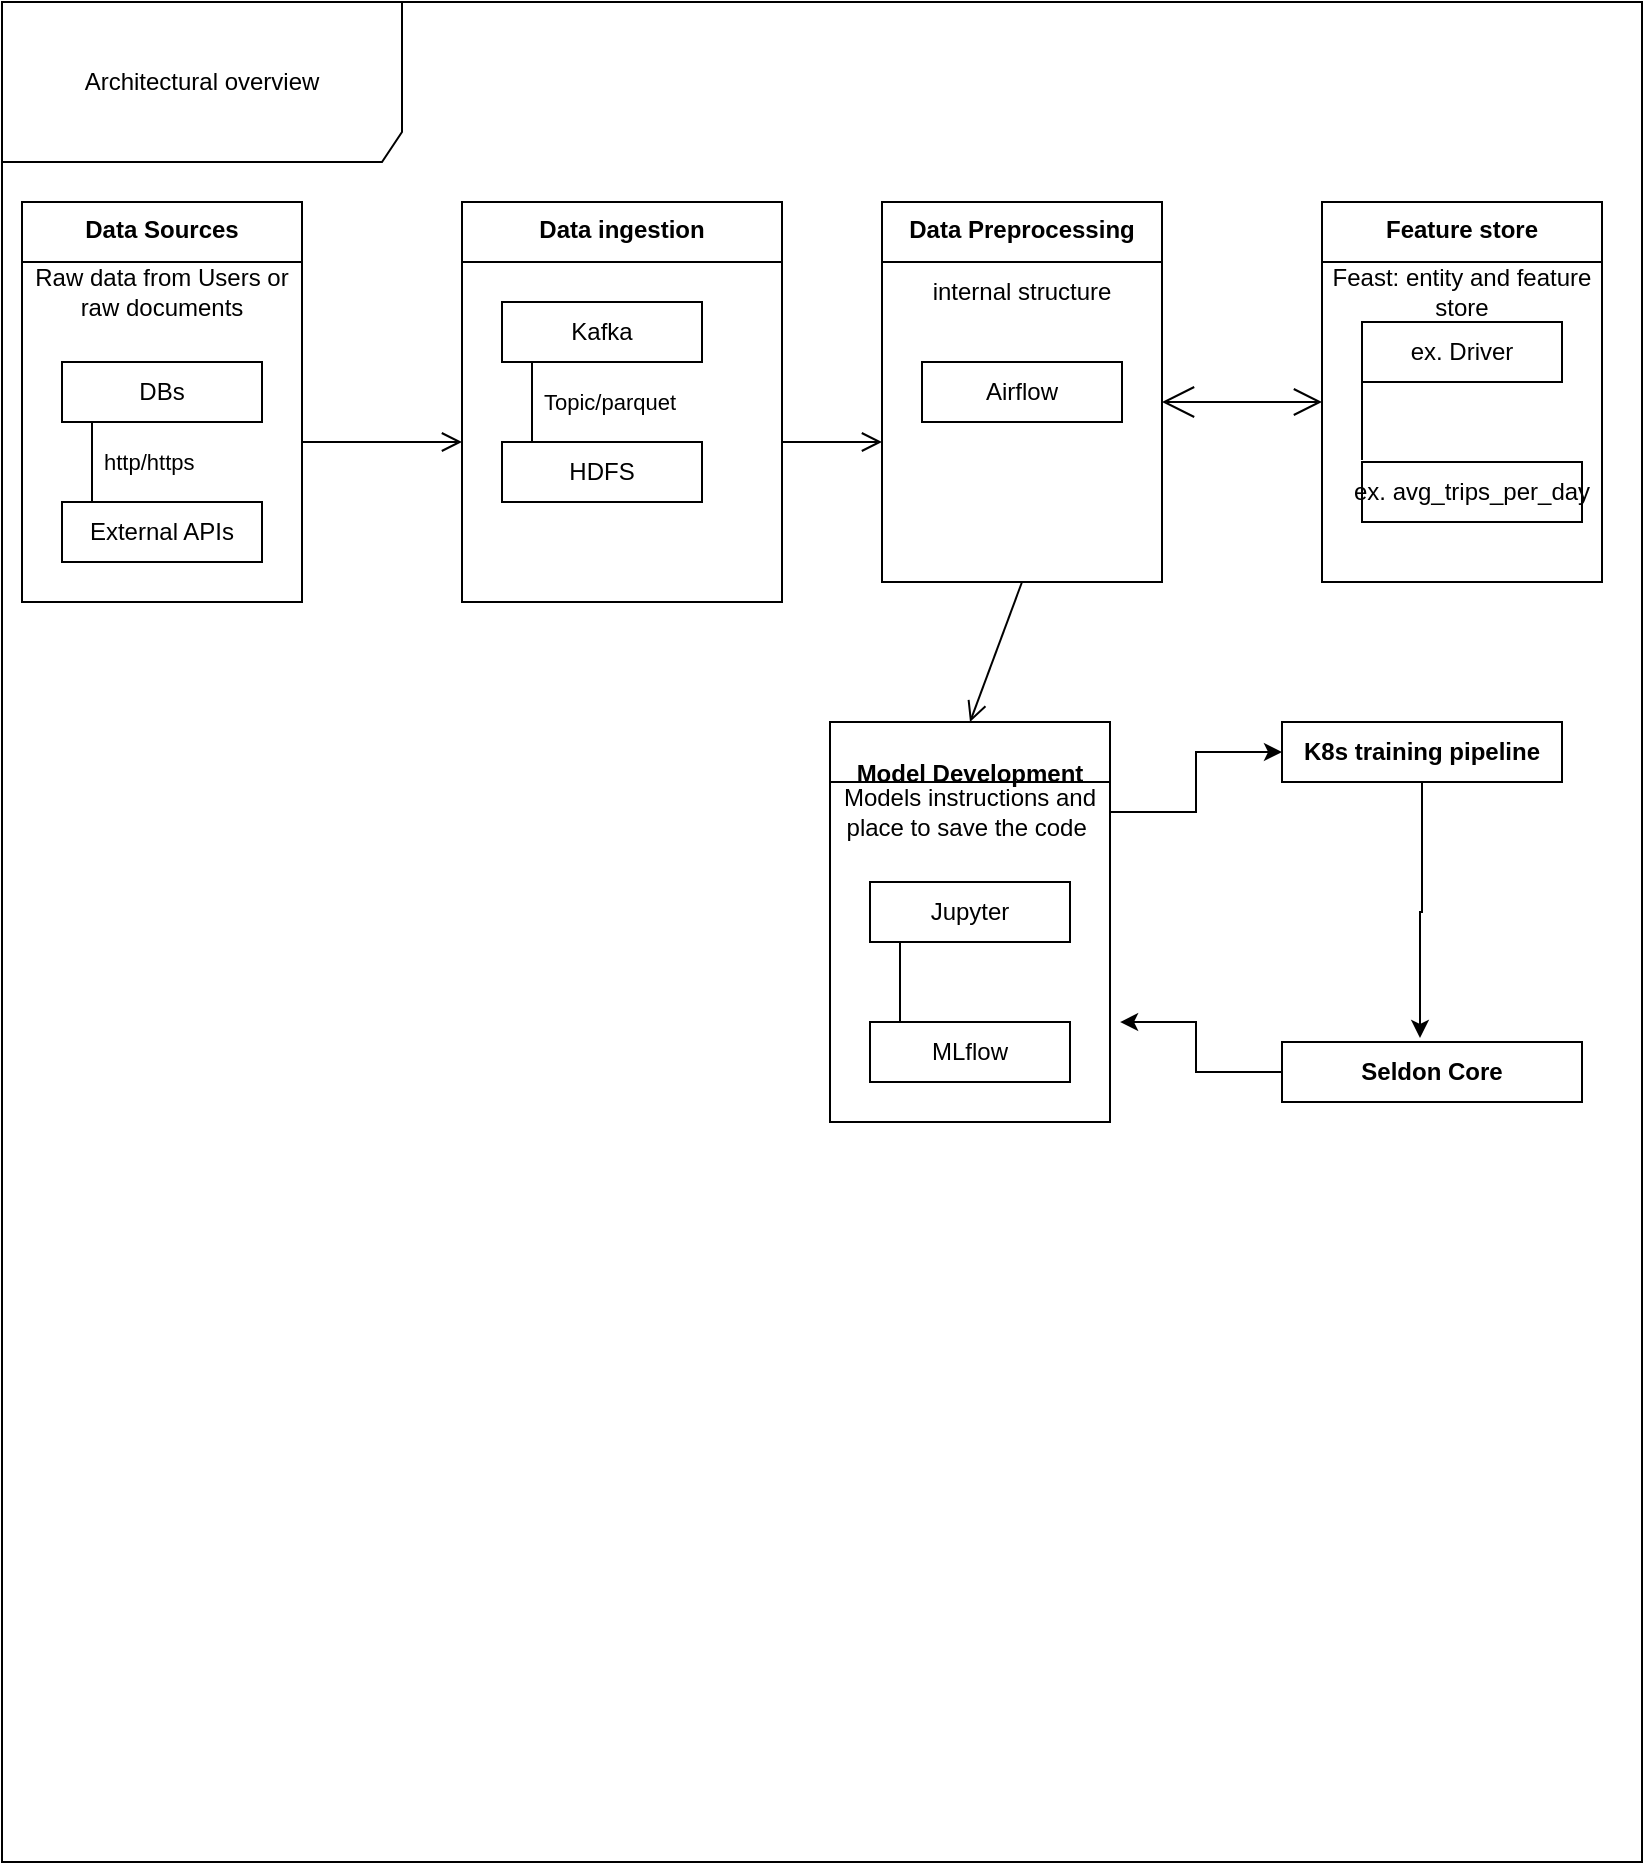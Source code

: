 <mxfile version="27.1.6">
  <diagram id="C5RBs43oDa-KdzZeNtuy" name="Page-1">
    <mxGraphModel dx="1426" dy="791" grid="1" gridSize="10" guides="1" tooltips="1" connect="1" arrows="1" fold="1" page="1" pageScale="1" pageWidth="827" pageHeight="1169" math="0" shadow="0">
      <root>
        <mxCell id="WIyWlLk6GJQsqaUBKTNV-0" />
        <mxCell id="WIyWlLk6GJQsqaUBKTNV-1" parent="WIyWlLk6GJQsqaUBKTNV-0" />
        <mxCell id="dq5tgDAa4yFkEQTGaGyD-0" value="Architectural overview" style="shape=umlFrame;whiteSpace=wrap;html=1;pointerEvents=0;recursiveResize=0;container=1;collapsible=0;width=200;height=80;" vertex="1" parent="WIyWlLk6GJQsqaUBKTNV-1">
          <mxGeometry width="820" height="930" as="geometry" />
        </mxCell>
        <mxCell id="dq5tgDAa4yFkEQTGaGyD-1" value="Data Sources" style="swimlane;fontStyle=1;align=center;verticalAlign=top;childLayout=stackLayout;horizontal=1;startSize=30;horizontalStack=0;resizeParent=1;resizeParentMax=0;resizeLast=0;collapsible=0;marginBottom=0;html=1;whiteSpace=wrap;" vertex="1" parent="dq5tgDAa4yFkEQTGaGyD-0">
          <mxGeometry x="10" y="100" width="140" height="200" as="geometry" />
        </mxCell>
        <mxCell id="dq5tgDAa4yFkEQTGaGyD-2" value="Raw data from Users or raw documents" style="html=1;strokeColor=none;fillColor=none;align=center;verticalAlign=middle;spacingLeft=4;spacingRight=4;rotatable=0;points=[[0,0.5],[1,0.5]];resizeWidth=1;whiteSpace=wrap;" vertex="1" parent="dq5tgDAa4yFkEQTGaGyD-1">
          <mxGeometry y="30" width="140" height="30" as="geometry" />
        </mxCell>
        <mxCell id="dq5tgDAa4yFkEQTGaGyD-3" value="" style="swimlane;fontStyle=1;align=center;verticalAlign=top;horizontal=1;startSize=0;collapsible=0;marginBottom=0;html=1;strokeColor=none;fillColor=none;" vertex="1" parent="dq5tgDAa4yFkEQTGaGyD-1">
          <mxGeometry y="60" width="140" height="140" as="geometry" />
        </mxCell>
        <mxCell id="dq5tgDAa4yFkEQTGaGyD-4" value="DBs" style="html=1;align=center;verticalAlign=middle;rotatable=0;whiteSpace=wrap;" vertex="1" parent="dq5tgDAa4yFkEQTGaGyD-3">
          <mxGeometry width="100" height="30" relative="1" as="geometry">
            <mxPoint x="20" y="20" as="offset" />
          </mxGeometry>
        </mxCell>
        <mxCell id="dq5tgDAa4yFkEQTGaGyD-5" value="External APIs" style="html=1;align=center;verticalAlign=middle;rotatable=0;whiteSpace=wrap;" vertex="1" parent="dq5tgDAa4yFkEQTGaGyD-3">
          <mxGeometry width="100" height="30" relative="1" as="geometry">
            <mxPoint x="20" y="90" as="offset" />
          </mxGeometry>
        </mxCell>
        <mxCell id="dq5tgDAa4yFkEQTGaGyD-6" value="http/https" style="edgeStyle=none;endArrow=none;verticalAlign=middle;labelBackgroundColor=none;endSize=12;html=1;align=left;endFill=0;exitX=0.15;exitY=1;entryX=0.15;entryY=0;spacingLeft=4;rounded=0;" edge="1" parent="dq5tgDAa4yFkEQTGaGyD-3" source="dq5tgDAa4yFkEQTGaGyD-4" target="dq5tgDAa4yFkEQTGaGyD-5">
          <mxGeometry relative="1" as="geometry">
            <mxPoint as="offset" />
          </mxGeometry>
        </mxCell>
        <mxCell id="dq5tgDAa4yFkEQTGaGyD-22" value="Data ingestion" style="swimlane;fontStyle=1;align=center;verticalAlign=top;childLayout=stackLayout;horizontal=1;startSize=30;horizontalStack=0;resizeParent=1;resizeParentMax=0;resizeLast=0;collapsible=0;marginBottom=0;html=1;whiteSpace=wrap;" vertex="1" parent="dq5tgDAa4yFkEQTGaGyD-0">
          <mxGeometry x="230" y="100" width="160" height="200" as="geometry" />
        </mxCell>
        <mxCell id="dq5tgDAa4yFkEQTGaGyD-24" value="" style="swimlane;fontStyle=1;align=center;verticalAlign=top;horizontal=1;startSize=0;collapsible=0;marginBottom=0;html=1;strokeColor=none;fillColor=none;" vertex="1" parent="dq5tgDAa4yFkEQTGaGyD-22">
          <mxGeometry y="30" width="160" height="170" as="geometry" />
        </mxCell>
        <mxCell id="dq5tgDAa4yFkEQTGaGyD-25" value="&lt;p style=&quot;white-space-collapse: preserve;&quot; dir=&quot;auto&quot;&gt;Kafka&lt;/p&gt;" style="html=1;align=center;verticalAlign=middle;rotatable=0;whiteSpace=wrap;" vertex="1" parent="dq5tgDAa4yFkEQTGaGyD-24">
          <mxGeometry width="100" height="30" relative="1" as="geometry">
            <mxPoint x="20" y="20" as="offset" />
          </mxGeometry>
        </mxCell>
        <mxCell id="dq5tgDAa4yFkEQTGaGyD-26" value="&lt;p style=&quot;white-space-collapse: preserve;&quot; dir=&quot;auto&quot;&gt;HDFS&lt;/p&gt;" style="html=1;align=center;verticalAlign=middle;rotatable=0;whiteSpace=wrap;" vertex="1" parent="dq5tgDAa4yFkEQTGaGyD-24">
          <mxGeometry width="100" height="30" relative="1" as="geometry">
            <mxPoint x="20" y="90" as="offset" />
          </mxGeometry>
        </mxCell>
        <mxCell id="dq5tgDAa4yFkEQTGaGyD-27" value="Topic/par&lt;span style=&quot;background-color: transparent; color: light-dark(rgb(0, 0, 0), rgb(255, 255, 255));&quot;&gt;quet&lt;/span&gt;" style="edgeStyle=none;endArrow=none;verticalAlign=middle;labelBackgroundColor=none;endSize=12;html=1;align=left;endFill=0;exitX=0.15;exitY=1;entryX=0.15;entryY=0;spacingLeft=4;rounded=0;" edge="1" parent="dq5tgDAa4yFkEQTGaGyD-24" source="dq5tgDAa4yFkEQTGaGyD-25" target="dq5tgDAa4yFkEQTGaGyD-26">
          <mxGeometry relative="1" as="geometry" />
        </mxCell>
        <mxCell id="dq5tgDAa4yFkEQTGaGyD-35" value="Data Preprocessing" style="swimlane;fontStyle=1;align=center;verticalAlign=top;childLayout=stackLayout;horizontal=1;startSize=30;horizontalStack=0;resizeParent=1;resizeParentMax=0;resizeLast=0;collapsible=0;marginBottom=0;html=1;whiteSpace=wrap;" vertex="1" parent="dq5tgDAa4yFkEQTGaGyD-0">
          <mxGeometry x="440" y="100" width="140" height="190" as="geometry" />
        </mxCell>
        <mxCell id="dq5tgDAa4yFkEQTGaGyD-36" value="internal structure" style="html=1;strokeColor=none;fillColor=none;align=center;verticalAlign=middle;spacingLeft=4;spacingRight=4;rotatable=0;points=[[0,0.5],[1,0.5]];resizeWidth=1;whiteSpace=wrap;" vertex="1" parent="dq5tgDAa4yFkEQTGaGyD-35">
          <mxGeometry y="30" width="140" height="30" as="geometry" />
        </mxCell>
        <mxCell id="dq5tgDAa4yFkEQTGaGyD-37" value="" style="swimlane;fontStyle=1;align=center;verticalAlign=top;horizontal=1;startSize=0;collapsible=0;marginBottom=0;html=1;strokeColor=none;fillColor=none;" vertex="1" parent="dq5tgDAa4yFkEQTGaGyD-35">
          <mxGeometry y="60" width="140" height="130" as="geometry" />
        </mxCell>
        <mxCell id="dq5tgDAa4yFkEQTGaGyD-38" value="&lt;p style=&quot;white-space-collapse: preserve;&quot; dir=&quot;auto&quot;&gt;Airflow&lt;/p&gt;" style="html=1;align=center;verticalAlign=middle;rotatable=0;whiteSpace=wrap;" vertex="1" parent="dq5tgDAa4yFkEQTGaGyD-37">
          <mxGeometry width="100" height="30" relative="1" as="geometry">
            <mxPoint x="20" y="20" as="offset" />
          </mxGeometry>
        </mxCell>
        <mxCell id="dq5tgDAa4yFkEQTGaGyD-43" value="" style="endArrow=open;startArrow=none;endFill=0;startFill=0;endSize=8;html=1;verticalAlign=bottom;labelBackgroundColor=none;strokeWidth=1;rounded=0;" edge="1" parent="dq5tgDAa4yFkEQTGaGyD-0">
          <mxGeometry width="160" relative="1" as="geometry">
            <mxPoint x="150" y="220" as="sourcePoint" />
            <mxPoint x="230" y="220" as="targetPoint" />
          </mxGeometry>
        </mxCell>
        <mxCell id="dq5tgDAa4yFkEQTGaGyD-44" value="" style="endArrow=open;startArrow=none;endFill=0;startFill=0;endSize=8;html=1;verticalAlign=bottom;labelBackgroundColor=none;strokeWidth=1;rounded=0;" edge="1" parent="dq5tgDAa4yFkEQTGaGyD-0">
          <mxGeometry width="160" relative="1" as="geometry">
            <mxPoint x="390" y="220" as="sourcePoint" />
            <mxPoint x="440" y="220" as="targetPoint" />
          </mxGeometry>
        </mxCell>
        <mxCell id="dq5tgDAa4yFkEQTGaGyD-46" value="Feature store" style="swimlane;fontStyle=1;align=center;verticalAlign=top;childLayout=stackLayout;horizontal=1;startSize=30;horizontalStack=0;resizeParent=1;resizeParentMax=0;resizeLast=0;collapsible=0;marginBottom=0;html=1;whiteSpace=wrap;" vertex="1" parent="dq5tgDAa4yFkEQTGaGyD-0">
          <mxGeometry x="660" y="100" width="140" height="190" as="geometry" />
        </mxCell>
        <mxCell id="dq5tgDAa4yFkEQTGaGyD-47" value="Feast: entity and feature store" style="html=1;strokeColor=none;fillColor=none;align=center;verticalAlign=middle;spacingLeft=4;spacingRight=4;rotatable=0;points=[[0,0.5],[1,0.5]];resizeWidth=1;whiteSpace=wrap;" vertex="1" parent="dq5tgDAa4yFkEQTGaGyD-46">
          <mxGeometry y="30" width="140" height="30" as="geometry" />
        </mxCell>
        <mxCell id="dq5tgDAa4yFkEQTGaGyD-48" value="" style="swimlane;fontStyle=1;align=center;verticalAlign=top;horizontal=1;startSize=0;collapsible=0;marginBottom=0;html=1;strokeColor=none;fillColor=none;" vertex="1" parent="dq5tgDAa4yFkEQTGaGyD-46">
          <mxGeometry y="60" width="140" height="130" as="geometry" />
        </mxCell>
        <mxCell id="dq5tgDAa4yFkEQTGaGyD-49" value="ex. Driver" style="html=1;align=center;verticalAlign=middle;rotatable=0;whiteSpace=wrap;" vertex="1" parent="dq5tgDAa4yFkEQTGaGyD-48">
          <mxGeometry width="100" height="30" relative="1" as="geometry">
            <mxPoint x="20" as="offset" />
          </mxGeometry>
        </mxCell>
        <mxCell id="dq5tgDAa4yFkEQTGaGyD-50" value="ex.&amp;nbsp;&lt;span style=&quot;white-space-collapse: preserve; background-color: transparent; color: light-dark(rgb(0, 0, 0), rgb(255, 255, 255));&quot;&gt;avg_trips_per_day&lt;/span&gt;" style="html=1;align=center;verticalAlign=middle;rotatable=0;whiteSpace=wrap;" vertex="1" parent="dq5tgDAa4yFkEQTGaGyD-48">
          <mxGeometry width="110" height="30" relative="1" as="geometry">
            <mxPoint x="20" y="70" as="offset" />
          </mxGeometry>
        </mxCell>
        <mxCell id="dq5tgDAa4yFkEQTGaGyD-51" value="" style="edgeStyle=none;endArrow=none;verticalAlign=middle;labelBackgroundColor=none;endSize=12;html=1;align=left;endFill=0;exitX=0;exitY=1;spacingLeft=4;rounded=0;exitDx=0;exitDy=0;" edge="1" parent="dq5tgDAa4yFkEQTGaGyD-48" source="dq5tgDAa4yFkEQTGaGyD-49">
          <mxGeometry x="0.954" y="-9" relative="1" as="geometry">
            <mxPoint x="20" y="69" as="targetPoint" />
            <mxPoint as="offset" />
          </mxGeometry>
        </mxCell>
        <mxCell id="dq5tgDAa4yFkEQTGaGyD-53" value="&lt;div&gt;&lt;br&gt;&lt;/div&gt;&lt;div&gt;&lt;br&gt;&lt;/div&gt;" style="endArrow=open;html=1;endSize=12;startArrow=open;startSize=14;startFill=0;edgeStyle=orthogonalEdgeStyle;align=center;verticalAlign=bottom;endFill=0;rounded=0;" edge="1" parent="dq5tgDAa4yFkEQTGaGyD-0">
          <mxGeometry y="3" relative="1" as="geometry">
            <mxPoint x="580" y="200" as="sourcePoint" />
            <mxPoint x="660" y="200" as="targetPoint" />
          </mxGeometry>
        </mxCell>
        <mxCell id="dq5tgDAa4yFkEQTGaGyD-54" value="&lt;p style=&quot;white-space-collapse: preserve;&quot; dir=&quot;auto&quot;&gt;Model Development&lt;/p&gt;" style="swimlane;fontStyle=1;align=center;verticalAlign=top;childLayout=stackLayout;horizontal=1;startSize=30;horizontalStack=0;resizeParent=1;resizeParentMax=0;resizeLast=0;collapsible=0;marginBottom=0;html=1;whiteSpace=wrap;" vertex="1" parent="dq5tgDAa4yFkEQTGaGyD-0">
          <mxGeometry x="414" y="360" width="140" height="200" as="geometry" />
        </mxCell>
        <mxCell id="dq5tgDAa4yFkEQTGaGyD-55" value="Models instructions and place to save the code&amp;nbsp;" style="html=1;strokeColor=none;fillColor=none;align=center;verticalAlign=middle;spacingLeft=4;spacingRight=4;rotatable=0;points=[[0,0.5],[1,0.5]];resizeWidth=1;whiteSpace=wrap;" vertex="1" parent="dq5tgDAa4yFkEQTGaGyD-54">
          <mxGeometry y="30" width="140" height="30" as="geometry" />
        </mxCell>
        <mxCell id="dq5tgDAa4yFkEQTGaGyD-56" value="" style="swimlane;fontStyle=1;align=center;verticalAlign=top;horizontal=1;startSize=0;collapsible=0;marginBottom=0;html=1;strokeColor=none;fillColor=none;" vertex="1" parent="dq5tgDAa4yFkEQTGaGyD-54">
          <mxGeometry y="60" width="140" height="140" as="geometry" />
        </mxCell>
        <mxCell id="dq5tgDAa4yFkEQTGaGyD-57" value="&lt;p style=&quot;white-space-collapse: preserve;&quot; dir=&quot;auto&quot;&gt;Jupyter&lt;/p&gt;" style="html=1;align=center;verticalAlign=middle;rotatable=0;whiteSpace=wrap;" vertex="1" parent="dq5tgDAa4yFkEQTGaGyD-56">
          <mxGeometry width="100" height="30" relative="1" as="geometry">
            <mxPoint x="20" y="20" as="offset" />
          </mxGeometry>
        </mxCell>
        <mxCell id="dq5tgDAa4yFkEQTGaGyD-58" value="MLflow" style="html=1;align=center;verticalAlign=middle;rotatable=0;whiteSpace=wrap;" vertex="1" parent="dq5tgDAa4yFkEQTGaGyD-56">
          <mxGeometry width="100" height="30" relative="1" as="geometry">
            <mxPoint x="20" y="90" as="offset" />
          </mxGeometry>
        </mxCell>
        <mxCell id="dq5tgDAa4yFkEQTGaGyD-59" value="" style="edgeStyle=none;endArrow=none;verticalAlign=middle;labelBackgroundColor=none;endSize=12;html=1;align=left;endFill=0;exitX=0.15;exitY=1;entryX=0.15;entryY=0;spacingLeft=4;rounded=0;" edge="1" parent="dq5tgDAa4yFkEQTGaGyD-56" source="dq5tgDAa4yFkEQTGaGyD-57" target="dq5tgDAa4yFkEQTGaGyD-58">
          <mxGeometry relative="1" as="geometry" />
        </mxCell>
        <mxCell id="dq5tgDAa4yFkEQTGaGyD-60" value="" style="endArrow=open;startArrow=none;endFill=0;startFill=0;endSize=8;html=1;verticalAlign=bottom;labelBackgroundColor=none;strokeWidth=1;rounded=0;exitX=0.5;exitY=1;exitDx=0;exitDy=0;entryX=0.5;entryY=0;entryDx=0;entryDy=0;" edge="1" parent="dq5tgDAa4yFkEQTGaGyD-0" source="dq5tgDAa4yFkEQTGaGyD-37" target="dq5tgDAa4yFkEQTGaGyD-54">
          <mxGeometry width="160" relative="1" as="geometry">
            <mxPoint x="250" y="400" as="sourcePoint" />
            <mxPoint x="310" y="400.5" as="targetPoint" />
          </mxGeometry>
        </mxCell>
        <mxCell id="dq5tgDAa4yFkEQTGaGyD-61" value="K8s training pipeline" style="fontStyle=1;whiteSpace=wrap;html=1;" vertex="1" parent="dq5tgDAa4yFkEQTGaGyD-0">
          <mxGeometry x="640" y="360" width="140" height="30" as="geometry" />
        </mxCell>
        <mxCell id="dq5tgDAa4yFkEQTGaGyD-63" value=" Seldon Core" style="fontStyle=1;whiteSpace=wrap;html=1;" vertex="1" parent="dq5tgDAa4yFkEQTGaGyD-0">
          <mxGeometry x="640" y="520" width="150" height="30" as="geometry" />
        </mxCell>
        <mxCell id="dq5tgDAa4yFkEQTGaGyD-69" style="edgeStyle=orthogonalEdgeStyle;rounded=0;orthogonalLoop=1;jettySize=auto;html=1;" edge="1" parent="dq5tgDAa4yFkEQTGaGyD-0" source="dq5tgDAa4yFkEQTGaGyD-55" target="dq5tgDAa4yFkEQTGaGyD-61">
          <mxGeometry relative="1" as="geometry" />
        </mxCell>
        <mxCell id="dq5tgDAa4yFkEQTGaGyD-70" style="edgeStyle=orthogonalEdgeStyle;rounded=0;orthogonalLoop=1;jettySize=auto;html=1;entryX=1.036;entryY=0.643;entryDx=0;entryDy=0;entryPerimeter=0;" edge="1" parent="dq5tgDAa4yFkEQTGaGyD-0" source="dq5tgDAa4yFkEQTGaGyD-63" target="dq5tgDAa4yFkEQTGaGyD-56">
          <mxGeometry relative="1" as="geometry" />
        </mxCell>
        <mxCell id="dq5tgDAa4yFkEQTGaGyD-71" style="edgeStyle=orthogonalEdgeStyle;rounded=0;orthogonalLoop=1;jettySize=auto;html=1;entryX=0.46;entryY=-0.067;entryDx=0;entryDy=0;entryPerimeter=0;" edge="1" parent="dq5tgDAa4yFkEQTGaGyD-0" source="dq5tgDAa4yFkEQTGaGyD-61" target="dq5tgDAa4yFkEQTGaGyD-63">
          <mxGeometry relative="1" as="geometry" />
        </mxCell>
      </root>
    </mxGraphModel>
  </diagram>
</mxfile>
